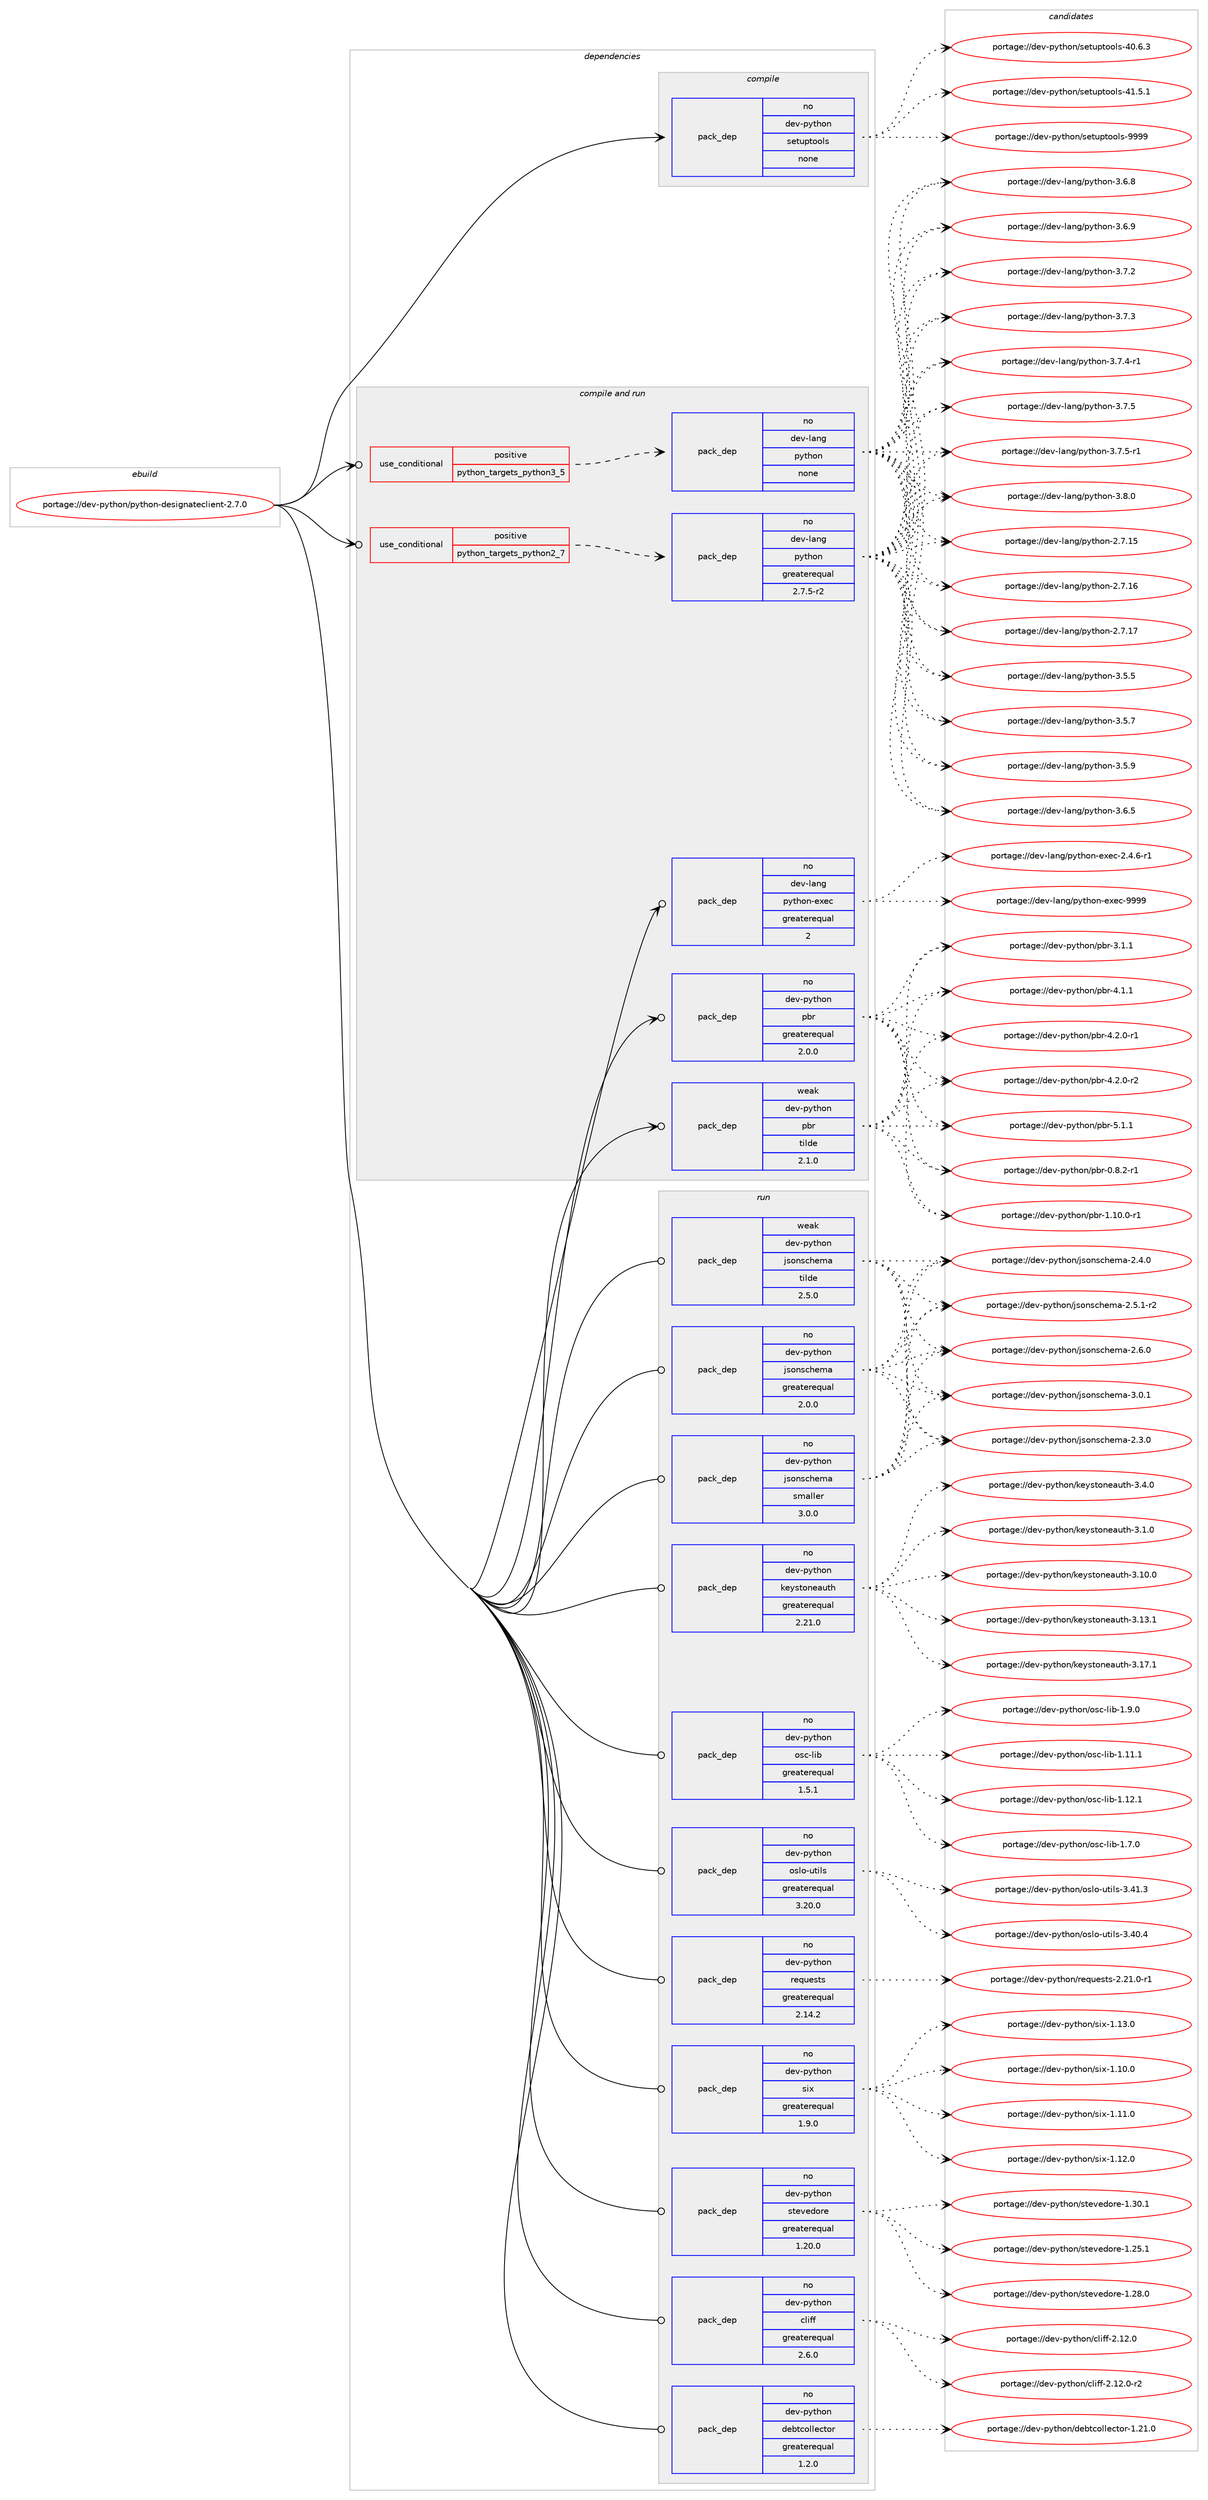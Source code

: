 digraph prolog {

# *************
# Graph options
# *************

newrank=true;
concentrate=true;
compound=true;
graph [rankdir=LR,fontname=Helvetica,fontsize=10,ranksep=1.5];#, ranksep=2.5, nodesep=0.2];
edge  [arrowhead=vee];
node  [fontname=Helvetica,fontsize=10];

# **********
# The ebuild
# **********

subgraph cluster_leftcol {
color=gray;
rank=same;
label=<<i>ebuild</i>>;
id [label="portage://dev-python/python-designateclient-2.7.0", color=red, width=4, href="../dev-python/python-designateclient-2.7.0.svg"];
}

# ****************
# The dependencies
# ****************

subgraph cluster_midcol {
color=gray;
label=<<i>dependencies</i>>;
subgraph cluster_compile {
fillcolor="#eeeeee";
style=filled;
label=<<i>compile</i>>;
subgraph pack125603 {
dependency165755 [label=<<TABLE BORDER="0" CELLBORDER="1" CELLSPACING="0" CELLPADDING="4" WIDTH="220"><TR><TD ROWSPAN="6" CELLPADDING="30">pack_dep</TD></TR><TR><TD WIDTH="110">no</TD></TR><TR><TD>dev-python</TD></TR><TR><TD>setuptools</TD></TR><TR><TD>none</TD></TR><TR><TD></TD></TR></TABLE>>, shape=none, color=blue];
}
id:e -> dependency165755:w [weight=20,style="solid",arrowhead="vee"];
}
subgraph cluster_compileandrun {
fillcolor="#eeeeee";
style=filled;
label=<<i>compile and run</i>>;
subgraph cond36758 {
dependency165756 [label=<<TABLE BORDER="0" CELLBORDER="1" CELLSPACING="0" CELLPADDING="4"><TR><TD ROWSPAN="3" CELLPADDING="10">use_conditional</TD></TR><TR><TD>positive</TD></TR><TR><TD>python_targets_python2_7</TD></TR></TABLE>>, shape=none, color=red];
subgraph pack125604 {
dependency165757 [label=<<TABLE BORDER="0" CELLBORDER="1" CELLSPACING="0" CELLPADDING="4" WIDTH="220"><TR><TD ROWSPAN="6" CELLPADDING="30">pack_dep</TD></TR><TR><TD WIDTH="110">no</TD></TR><TR><TD>dev-lang</TD></TR><TR><TD>python</TD></TR><TR><TD>greaterequal</TD></TR><TR><TD>2.7.5-r2</TD></TR></TABLE>>, shape=none, color=blue];
}
dependency165756:e -> dependency165757:w [weight=20,style="dashed",arrowhead="vee"];
}
id:e -> dependency165756:w [weight=20,style="solid",arrowhead="odotvee"];
subgraph cond36759 {
dependency165758 [label=<<TABLE BORDER="0" CELLBORDER="1" CELLSPACING="0" CELLPADDING="4"><TR><TD ROWSPAN="3" CELLPADDING="10">use_conditional</TD></TR><TR><TD>positive</TD></TR><TR><TD>python_targets_python3_5</TD></TR></TABLE>>, shape=none, color=red];
subgraph pack125605 {
dependency165759 [label=<<TABLE BORDER="0" CELLBORDER="1" CELLSPACING="0" CELLPADDING="4" WIDTH="220"><TR><TD ROWSPAN="6" CELLPADDING="30">pack_dep</TD></TR><TR><TD WIDTH="110">no</TD></TR><TR><TD>dev-lang</TD></TR><TR><TD>python</TD></TR><TR><TD>none</TD></TR><TR><TD></TD></TR></TABLE>>, shape=none, color=blue];
}
dependency165758:e -> dependency165759:w [weight=20,style="dashed",arrowhead="vee"];
}
id:e -> dependency165758:w [weight=20,style="solid",arrowhead="odotvee"];
subgraph pack125606 {
dependency165760 [label=<<TABLE BORDER="0" CELLBORDER="1" CELLSPACING="0" CELLPADDING="4" WIDTH="220"><TR><TD ROWSPAN="6" CELLPADDING="30">pack_dep</TD></TR><TR><TD WIDTH="110">no</TD></TR><TR><TD>dev-lang</TD></TR><TR><TD>python-exec</TD></TR><TR><TD>greaterequal</TD></TR><TR><TD>2</TD></TR></TABLE>>, shape=none, color=blue];
}
id:e -> dependency165760:w [weight=20,style="solid",arrowhead="odotvee"];
subgraph pack125607 {
dependency165761 [label=<<TABLE BORDER="0" CELLBORDER="1" CELLSPACING="0" CELLPADDING="4" WIDTH="220"><TR><TD ROWSPAN="6" CELLPADDING="30">pack_dep</TD></TR><TR><TD WIDTH="110">no</TD></TR><TR><TD>dev-python</TD></TR><TR><TD>pbr</TD></TR><TR><TD>greaterequal</TD></TR><TR><TD>2.0.0</TD></TR></TABLE>>, shape=none, color=blue];
}
id:e -> dependency165761:w [weight=20,style="solid",arrowhead="odotvee"];
subgraph pack125608 {
dependency165762 [label=<<TABLE BORDER="0" CELLBORDER="1" CELLSPACING="0" CELLPADDING="4" WIDTH="220"><TR><TD ROWSPAN="6" CELLPADDING="30">pack_dep</TD></TR><TR><TD WIDTH="110">weak</TD></TR><TR><TD>dev-python</TD></TR><TR><TD>pbr</TD></TR><TR><TD>tilde</TD></TR><TR><TD>2.1.0</TD></TR></TABLE>>, shape=none, color=blue];
}
id:e -> dependency165762:w [weight=20,style="solid",arrowhead="odotvee"];
}
subgraph cluster_run {
fillcolor="#eeeeee";
style=filled;
label=<<i>run</i>>;
subgraph pack125609 {
dependency165763 [label=<<TABLE BORDER="0" CELLBORDER="1" CELLSPACING="0" CELLPADDING="4" WIDTH="220"><TR><TD ROWSPAN="6" CELLPADDING="30">pack_dep</TD></TR><TR><TD WIDTH="110">no</TD></TR><TR><TD>dev-python</TD></TR><TR><TD>cliff</TD></TR><TR><TD>greaterequal</TD></TR><TR><TD>2.6.0</TD></TR></TABLE>>, shape=none, color=blue];
}
id:e -> dependency165763:w [weight=20,style="solid",arrowhead="odot"];
subgraph pack125610 {
dependency165764 [label=<<TABLE BORDER="0" CELLBORDER="1" CELLSPACING="0" CELLPADDING="4" WIDTH="220"><TR><TD ROWSPAN="6" CELLPADDING="30">pack_dep</TD></TR><TR><TD WIDTH="110">no</TD></TR><TR><TD>dev-python</TD></TR><TR><TD>debtcollector</TD></TR><TR><TD>greaterequal</TD></TR><TR><TD>1.2.0</TD></TR></TABLE>>, shape=none, color=blue];
}
id:e -> dependency165764:w [weight=20,style="solid",arrowhead="odot"];
subgraph pack125611 {
dependency165765 [label=<<TABLE BORDER="0" CELLBORDER="1" CELLSPACING="0" CELLPADDING="4" WIDTH="220"><TR><TD ROWSPAN="6" CELLPADDING="30">pack_dep</TD></TR><TR><TD WIDTH="110">no</TD></TR><TR><TD>dev-python</TD></TR><TR><TD>jsonschema</TD></TR><TR><TD>greaterequal</TD></TR><TR><TD>2.0.0</TD></TR></TABLE>>, shape=none, color=blue];
}
id:e -> dependency165765:w [weight=20,style="solid",arrowhead="odot"];
subgraph pack125612 {
dependency165766 [label=<<TABLE BORDER="0" CELLBORDER="1" CELLSPACING="0" CELLPADDING="4" WIDTH="220"><TR><TD ROWSPAN="6" CELLPADDING="30">pack_dep</TD></TR><TR><TD WIDTH="110">no</TD></TR><TR><TD>dev-python</TD></TR><TR><TD>jsonschema</TD></TR><TR><TD>smaller</TD></TR><TR><TD>3.0.0</TD></TR></TABLE>>, shape=none, color=blue];
}
id:e -> dependency165766:w [weight=20,style="solid",arrowhead="odot"];
subgraph pack125613 {
dependency165767 [label=<<TABLE BORDER="0" CELLBORDER="1" CELLSPACING="0" CELLPADDING="4" WIDTH="220"><TR><TD ROWSPAN="6" CELLPADDING="30">pack_dep</TD></TR><TR><TD WIDTH="110">no</TD></TR><TR><TD>dev-python</TD></TR><TR><TD>keystoneauth</TD></TR><TR><TD>greaterequal</TD></TR><TR><TD>2.21.0</TD></TR></TABLE>>, shape=none, color=blue];
}
id:e -> dependency165767:w [weight=20,style="solid",arrowhead="odot"];
subgraph pack125614 {
dependency165768 [label=<<TABLE BORDER="0" CELLBORDER="1" CELLSPACING="0" CELLPADDING="4" WIDTH="220"><TR><TD ROWSPAN="6" CELLPADDING="30">pack_dep</TD></TR><TR><TD WIDTH="110">no</TD></TR><TR><TD>dev-python</TD></TR><TR><TD>osc-lib</TD></TR><TR><TD>greaterequal</TD></TR><TR><TD>1.5.1</TD></TR></TABLE>>, shape=none, color=blue];
}
id:e -> dependency165768:w [weight=20,style="solid",arrowhead="odot"];
subgraph pack125615 {
dependency165769 [label=<<TABLE BORDER="0" CELLBORDER="1" CELLSPACING="0" CELLPADDING="4" WIDTH="220"><TR><TD ROWSPAN="6" CELLPADDING="30">pack_dep</TD></TR><TR><TD WIDTH="110">no</TD></TR><TR><TD>dev-python</TD></TR><TR><TD>oslo-utils</TD></TR><TR><TD>greaterequal</TD></TR><TR><TD>3.20.0</TD></TR></TABLE>>, shape=none, color=blue];
}
id:e -> dependency165769:w [weight=20,style="solid",arrowhead="odot"];
subgraph pack125616 {
dependency165770 [label=<<TABLE BORDER="0" CELLBORDER="1" CELLSPACING="0" CELLPADDING="4" WIDTH="220"><TR><TD ROWSPAN="6" CELLPADDING="30">pack_dep</TD></TR><TR><TD WIDTH="110">no</TD></TR><TR><TD>dev-python</TD></TR><TR><TD>requests</TD></TR><TR><TD>greaterequal</TD></TR><TR><TD>2.14.2</TD></TR></TABLE>>, shape=none, color=blue];
}
id:e -> dependency165770:w [weight=20,style="solid",arrowhead="odot"];
subgraph pack125617 {
dependency165771 [label=<<TABLE BORDER="0" CELLBORDER="1" CELLSPACING="0" CELLPADDING="4" WIDTH="220"><TR><TD ROWSPAN="6" CELLPADDING="30">pack_dep</TD></TR><TR><TD WIDTH="110">no</TD></TR><TR><TD>dev-python</TD></TR><TR><TD>six</TD></TR><TR><TD>greaterequal</TD></TR><TR><TD>1.9.0</TD></TR></TABLE>>, shape=none, color=blue];
}
id:e -> dependency165771:w [weight=20,style="solid",arrowhead="odot"];
subgraph pack125618 {
dependency165772 [label=<<TABLE BORDER="0" CELLBORDER="1" CELLSPACING="0" CELLPADDING="4" WIDTH="220"><TR><TD ROWSPAN="6" CELLPADDING="30">pack_dep</TD></TR><TR><TD WIDTH="110">no</TD></TR><TR><TD>dev-python</TD></TR><TR><TD>stevedore</TD></TR><TR><TD>greaterequal</TD></TR><TR><TD>1.20.0</TD></TR></TABLE>>, shape=none, color=blue];
}
id:e -> dependency165772:w [weight=20,style="solid",arrowhead="odot"];
subgraph pack125619 {
dependency165773 [label=<<TABLE BORDER="0" CELLBORDER="1" CELLSPACING="0" CELLPADDING="4" WIDTH="220"><TR><TD ROWSPAN="6" CELLPADDING="30">pack_dep</TD></TR><TR><TD WIDTH="110">weak</TD></TR><TR><TD>dev-python</TD></TR><TR><TD>jsonschema</TD></TR><TR><TD>tilde</TD></TR><TR><TD>2.5.0</TD></TR></TABLE>>, shape=none, color=blue];
}
id:e -> dependency165773:w [weight=20,style="solid",arrowhead="odot"];
}
}

# **************
# The candidates
# **************

subgraph cluster_choices {
rank=same;
color=gray;
label=<<i>candidates</i>>;

subgraph choice125603 {
color=black;
nodesep=1;
choiceportage100101118451121211161041111104711510111611711211611111110811545524846544651 [label="portage://dev-python/setuptools-40.6.3", color=red, width=4,href="../dev-python/setuptools-40.6.3.svg"];
choiceportage100101118451121211161041111104711510111611711211611111110811545524946534649 [label="portage://dev-python/setuptools-41.5.1", color=red, width=4,href="../dev-python/setuptools-41.5.1.svg"];
choiceportage10010111845112121116104111110471151011161171121161111111081154557575757 [label="portage://dev-python/setuptools-9999", color=red, width=4,href="../dev-python/setuptools-9999.svg"];
dependency165755:e -> choiceportage100101118451121211161041111104711510111611711211611111110811545524846544651:w [style=dotted,weight="100"];
dependency165755:e -> choiceportage100101118451121211161041111104711510111611711211611111110811545524946534649:w [style=dotted,weight="100"];
dependency165755:e -> choiceportage10010111845112121116104111110471151011161171121161111111081154557575757:w [style=dotted,weight="100"];
}
subgraph choice125604 {
color=black;
nodesep=1;
choiceportage10010111845108971101034711212111610411111045504655464953 [label="portage://dev-lang/python-2.7.15", color=red, width=4,href="../dev-lang/python-2.7.15.svg"];
choiceportage10010111845108971101034711212111610411111045504655464954 [label="portage://dev-lang/python-2.7.16", color=red, width=4,href="../dev-lang/python-2.7.16.svg"];
choiceportage10010111845108971101034711212111610411111045504655464955 [label="portage://dev-lang/python-2.7.17", color=red, width=4,href="../dev-lang/python-2.7.17.svg"];
choiceportage100101118451089711010347112121116104111110455146534653 [label="portage://dev-lang/python-3.5.5", color=red, width=4,href="../dev-lang/python-3.5.5.svg"];
choiceportage100101118451089711010347112121116104111110455146534655 [label="portage://dev-lang/python-3.5.7", color=red, width=4,href="../dev-lang/python-3.5.7.svg"];
choiceportage100101118451089711010347112121116104111110455146534657 [label="portage://dev-lang/python-3.5.9", color=red, width=4,href="../dev-lang/python-3.5.9.svg"];
choiceportage100101118451089711010347112121116104111110455146544653 [label="portage://dev-lang/python-3.6.5", color=red, width=4,href="../dev-lang/python-3.6.5.svg"];
choiceportage100101118451089711010347112121116104111110455146544656 [label="portage://dev-lang/python-3.6.8", color=red, width=4,href="../dev-lang/python-3.6.8.svg"];
choiceportage100101118451089711010347112121116104111110455146544657 [label="portage://dev-lang/python-3.6.9", color=red, width=4,href="../dev-lang/python-3.6.9.svg"];
choiceportage100101118451089711010347112121116104111110455146554650 [label="portage://dev-lang/python-3.7.2", color=red, width=4,href="../dev-lang/python-3.7.2.svg"];
choiceportage100101118451089711010347112121116104111110455146554651 [label="portage://dev-lang/python-3.7.3", color=red, width=4,href="../dev-lang/python-3.7.3.svg"];
choiceportage1001011184510897110103471121211161041111104551465546524511449 [label="portage://dev-lang/python-3.7.4-r1", color=red, width=4,href="../dev-lang/python-3.7.4-r1.svg"];
choiceportage100101118451089711010347112121116104111110455146554653 [label="portage://dev-lang/python-3.7.5", color=red, width=4,href="../dev-lang/python-3.7.5.svg"];
choiceportage1001011184510897110103471121211161041111104551465546534511449 [label="portage://dev-lang/python-3.7.5-r1", color=red, width=4,href="../dev-lang/python-3.7.5-r1.svg"];
choiceportage100101118451089711010347112121116104111110455146564648 [label="portage://dev-lang/python-3.8.0", color=red, width=4,href="../dev-lang/python-3.8.0.svg"];
dependency165757:e -> choiceportage10010111845108971101034711212111610411111045504655464953:w [style=dotted,weight="100"];
dependency165757:e -> choiceportage10010111845108971101034711212111610411111045504655464954:w [style=dotted,weight="100"];
dependency165757:e -> choiceportage10010111845108971101034711212111610411111045504655464955:w [style=dotted,weight="100"];
dependency165757:e -> choiceportage100101118451089711010347112121116104111110455146534653:w [style=dotted,weight="100"];
dependency165757:e -> choiceportage100101118451089711010347112121116104111110455146534655:w [style=dotted,weight="100"];
dependency165757:e -> choiceportage100101118451089711010347112121116104111110455146534657:w [style=dotted,weight="100"];
dependency165757:e -> choiceportage100101118451089711010347112121116104111110455146544653:w [style=dotted,weight="100"];
dependency165757:e -> choiceportage100101118451089711010347112121116104111110455146544656:w [style=dotted,weight="100"];
dependency165757:e -> choiceportage100101118451089711010347112121116104111110455146544657:w [style=dotted,weight="100"];
dependency165757:e -> choiceportage100101118451089711010347112121116104111110455146554650:w [style=dotted,weight="100"];
dependency165757:e -> choiceportage100101118451089711010347112121116104111110455146554651:w [style=dotted,weight="100"];
dependency165757:e -> choiceportage1001011184510897110103471121211161041111104551465546524511449:w [style=dotted,weight="100"];
dependency165757:e -> choiceportage100101118451089711010347112121116104111110455146554653:w [style=dotted,weight="100"];
dependency165757:e -> choiceportage1001011184510897110103471121211161041111104551465546534511449:w [style=dotted,weight="100"];
dependency165757:e -> choiceportage100101118451089711010347112121116104111110455146564648:w [style=dotted,weight="100"];
}
subgraph choice125605 {
color=black;
nodesep=1;
choiceportage10010111845108971101034711212111610411111045504655464953 [label="portage://dev-lang/python-2.7.15", color=red, width=4,href="../dev-lang/python-2.7.15.svg"];
choiceportage10010111845108971101034711212111610411111045504655464954 [label="portage://dev-lang/python-2.7.16", color=red, width=4,href="../dev-lang/python-2.7.16.svg"];
choiceportage10010111845108971101034711212111610411111045504655464955 [label="portage://dev-lang/python-2.7.17", color=red, width=4,href="../dev-lang/python-2.7.17.svg"];
choiceportage100101118451089711010347112121116104111110455146534653 [label="portage://dev-lang/python-3.5.5", color=red, width=4,href="../dev-lang/python-3.5.5.svg"];
choiceportage100101118451089711010347112121116104111110455146534655 [label="portage://dev-lang/python-3.5.7", color=red, width=4,href="../dev-lang/python-3.5.7.svg"];
choiceportage100101118451089711010347112121116104111110455146534657 [label="portage://dev-lang/python-3.5.9", color=red, width=4,href="../dev-lang/python-3.5.9.svg"];
choiceportage100101118451089711010347112121116104111110455146544653 [label="portage://dev-lang/python-3.6.5", color=red, width=4,href="../dev-lang/python-3.6.5.svg"];
choiceportage100101118451089711010347112121116104111110455146544656 [label="portage://dev-lang/python-3.6.8", color=red, width=4,href="../dev-lang/python-3.6.8.svg"];
choiceportage100101118451089711010347112121116104111110455146544657 [label="portage://dev-lang/python-3.6.9", color=red, width=4,href="../dev-lang/python-3.6.9.svg"];
choiceportage100101118451089711010347112121116104111110455146554650 [label="portage://dev-lang/python-3.7.2", color=red, width=4,href="../dev-lang/python-3.7.2.svg"];
choiceportage100101118451089711010347112121116104111110455146554651 [label="portage://dev-lang/python-3.7.3", color=red, width=4,href="../dev-lang/python-3.7.3.svg"];
choiceportage1001011184510897110103471121211161041111104551465546524511449 [label="portage://dev-lang/python-3.7.4-r1", color=red, width=4,href="../dev-lang/python-3.7.4-r1.svg"];
choiceportage100101118451089711010347112121116104111110455146554653 [label="portage://dev-lang/python-3.7.5", color=red, width=4,href="../dev-lang/python-3.7.5.svg"];
choiceportage1001011184510897110103471121211161041111104551465546534511449 [label="portage://dev-lang/python-3.7.5-r1", color=red, width=4,href="../dev-lang/python-3.7.5-r1.svg"];
choiceportage100101118451089711010347112121116104111110455146564648 [label="portage://dev-lang/python-3.8.0", color=red, width=4,href="../dev-lang/python-3.8.0.svg"];
dependency165759:e -> choiceportage10010111845108971101034711212111610411111045504655464953:w [style=dotted,weight="100"];
dependency165759:e -> choiceportage10010111845108971101034711212111610411111045504655464954:w [style=dotted,weight="100"];
dependency165759:e -> choiceportage10010111845108971101034711212111610411111045504655464955:w [style=dotted,weight="100"];
dependency165759:e -> choiceportage100101118451089711010347112121116104111110455146534653:w [style=dotted,weight="100"];
dependency165759:e -> choiceportage100101118451089711010347112121116104111110455146534655:w [style=dotted,weight="100"];
dependency165759:e -> choiceportage100101118451089711010347112121116104111110455146534657:w [style=dotted,weight="100"];
dependency165759:e -> choiceportage100101118451089711010347112121116104111110455146544653:w [style=dotted,weight="100"];
dependency165759:e -> choiceportage100101118451089711010347112121116104111110455146544656:w [style=dotted,weight="100"];
dependency165759:e -> choiceportage100101118451089711010347112121116104111110455146544657:w [style=dotted,weight="100"];
dependency165759:e -> choiceportage100101118451089711010347112121116104111110455146554650:w [style=dotted,weight="100"];
dependency165759:e -> choiceportage100101118451089711010347112121116104111110455146554651:w [style=dotted,weight="100"];
dependency165759:e -> choiceportage1001011184510897110103471121211161041111104551465546524511449:w [style=dotted,weight="100"];
dependency165759:e -> choiceportage100101118451089711010347112121116104111110455146554653:w [style=dotted,weight="100"];
dependency165759:e -> choiceportage1001011184510897110103471121211161041111104551465546534511449:w [style=dotted,weight="100"];
dependency165759:e -> choiceportage100101118451089711010347112121116104111110455146564648:w [style=dotted,weight="100"];
}
subgraph choice125606 {
color=black;
nodesep=1;
choiceportage10010111845108971101034711212111610411111045101120101994550465246544511449 [label="portage://dev-lang/python-exec-2.4.6-r1", color=red, width=4,href="../dev-lang/python-exec-2.4.6-r1.svg"];
choiceportage10010111845108971101034711212111610411111045101120101994557575757 [label="portage://dev-lang/python-exec-9999", color=red, width=4,href="../dev-lang/python-exec-9999.svg"];
dependency165760:e -> choiceportage10010111845108971101034711212111610411111045101120101994550465246544511449:w [style=dotted,weight="100"];
dependency165760:e -> choiceportage10010111845108971101034711212111610411111045101120101994557575757:w [style=dotted,weight="100"];
}
subgraph choice125607 {
color=black;
nodesep=1;
choiceportage1001011184511212111610411111047112981144548465646504511449 [label="portage://dev-python/pbr-0.8.2-r1", color=red, width=4,href="../dev-python/pbr-0.8.2-r1.svg"];
choiceportage100101118451121211161041111104711298114454946494846484511449 [label="portage://dev-python/pbr-1.10.0-r1", color=red, width=4,href="../dev-python/pbr-1.10.0-r1.svg"];
choiceportage100101118451121211161041111104711298114455146494649 [label="portage://dev-python/pbr-3.1.1", color=red, width=4,href="../dev-python/pbr-3.1.1.svg"];
choiceportage100101118451121211161041111104711298114455246494649 [label="portage://dev-python/pbr-4.1.1", color=red, width=4,href="../dev-python/pbr-4.1.1.svg"];
choiceportage1001011184511212111610411111047112981144552465046484511449 [label="portage://dev-python/pbr-4.2.0-r1", color=red, width=4,href="../dev-python/pbr-4.2.0-r1.svg"];
choiceportage1001011184511212111610411111047112981144552465046484511450 [label="portage://dev-python/pbr-4.2.0-r2", color=red, width=4,href="../dev-python/pbr-4.2.0-r2.svg"];
choiceportage100101118451121211161041111104711298114455346494649 [label="portage://dev-python/pbr-5.1.1", color=red, width=4,href="../dev-python/pbr-5.1.1.svg"];
dependency165761:e -> choiceportage1001011184511212111610411111047112981144548465646504511449:w [style=dotted,weight="100"];
dependency165761:e -> choiceportage100101118451121211161041111104711298114454946494846484511449:w [style=dotted,weight="100"];
dependency165761:e -> choiceportage100101118451121211161041111104711298114455146494649:w [style=dotted,weight="100"];
dependency165761:e -> choiceportage100101118451121211161041111104711298114455246494649:w [style=dotted,weight="100"];
dependency165761:e -> choiceportage1001011184511212111610411111047112981144552465046484511449:w [style=dotted,weight="100"];
dependency165761:e -> choiceportage1001011184511212111610411111047112981144552465046484511450:w [style=dotted,weight="100"];
dependency165761:e -> choiceportage100101118451121211161041111104711298114455346494649:w [style=dotted,weight="100"];
}
subgraph choice125608 {
color=black;
nodesep=1;
choiceportage1001011184511212111610411111047112981144548465646504511449 [label="portage://dev-python/pbr-0.8.2-r1", color=red, width=4,href="../dev-python/pbr-0.8.2-r1.svg"];
choiceportage100101118451121211161041111104711298114454946494846484511449 [label="portage://dev-python/pbr-1.10.0-r1", color=red, width=4,href="../dev-python/pbr-1.10.0-r1.svg"];
choiceportage100101118451121211161041111104711298114455146494649 [label="portage://dev-python/pbr-3.1.1", color=red, width=4,href="../dev-python/pbr-3.1.1.svg"];
choiceportage100101118451121211161041111104711298114455246494649 [label="portage://dev-python/pbr-4.1.1", color=red, width=4,href="../dev-python/pbr-4.1.1.svg"];
choiceportage1001011184511212111610411111047112981144552465046484511449 [label="portage://dev-python/pbr-4.2.0-r1", color=red, width=4,href="../dev-python/pbr-4.2.0-r1.svg"];
choiceportage1001011184511212111610411111047112981144552465046484511450 [label="portage://dev-python/pbr-4.2.0-r2", color=red, width=4,href="../dev-python/pbr-4.2.0-r2.svg"];
choiceportage100101118451121211161041111104711298114455346494649 [label="portage://dev-python/pbr-5.1.1", color=red, width=4,href="../dev-python/pbr-5.1.1.svg"];
dependency165762:e -> choiceportage1001011184511212111610411111047112981144548465646504511449:w [style=dotted,weight="100"];
dependency165762:e -> choiceportage100101118451121211161041111104711298114454946494846484511449:w [style=dotted,weight="100"];
dependency165762:e -> choiceportage100101118451121211161041111104711298114455146494649:w [style=dotted,weight="100"];
dependency165762:e -> choiceportage100101118451121211161041111104711298114455246494649:w [style=dotted,weight="100"];
dependency165762:e -> choiceportage1001011184511212111610411111047112981144552465046484511449:w [style=dotted,weight="100"];
dependency165762:e -> choiceportage1001011184511212111610411111047112981144552465046484511450:w [style=dotted,weight="100"];
dependency165762:e -> choiceportage100101118451121211161041111104711298114455346494649:w [style=dotted,weight="100"];
}
subgraph choice125609 {
color=black;
nodesep=1;
choiceportage10010111845112121116104111110479910810510210245504649504648 [label="portage://dev-python/cliff-2.12.0", color=red, width=4,href="../dev-python/cliff-2.12.0.svg"];
choiceportage100101118451121211161041111104799108105102102455046495046484511450 [label="portage://dev-python/cliff-2.12.0-r2", color=red, width=4,href="../dev-python/cliff-2.12.0-r2.svg"];
dependency165763:e -> choiceportage10010111845112121116104111110479910810510210245504649504648:w [style=dotted,weight="100"];
dependency165763:e -> choiceportage100101118451121211161041111104799108105102102455046495046484511450:w [style=dotted,weight="100"];
}
subgraph choice125610 {
color=black;
nodesep=1;
choiceportage100101118451121211161041111104710010198116991111081081019911611111445494650494648 [label="portage://dev-python/debtcollector-1.21.0", color=red, width=4,href="../dev-python/debtcollector-1.21.0.svg"];
dependency165764:e -> choiceportage100101118451121211161041111104710010198116991111081081019911611111445494650494648:w [style=dotted,weight="100"];
}
subgraph choice125611 {
color=black;
nodesep=1;
choiceportage10010111845112121116104111110471061151111101159910410110997455046514648 [label="portage://dev-python/jsonschema-2.3.0", color=red, width=4,href="../dev-python/jsonschema-2.3.0.svg"];
choiceportage10010111845112121116104111110471061151111101159910410110997455046524648 [label="portage://dev-python/jsonschema-2.4.0", color=red, width=4,href="../dev-python/jsonschema-2.4.0.svg"];
choiceportage100101118451121211161041111104710611511111011599104101109974550465346494511450 [label="portage://dev-python/jsonschema-2.5.1-r2", color=red, width=4,href="../dev-python/jsonschema-2.5.1-r2.svg"];
choiceportage10010111845112121116104111110471061151111101159910410110997455046544648 [label="portage://dev-python/jsonschema-2.6.0", color=red, width=4,href="../dev-python/jsonschema-2.6.0.svg"];
choiceportage10010111845112121116104111110471061151111101159910410110997455146484649 [label="portage://dev-python/jsonschema-3.0.1", color=red, width=4,href="../dev-python/jsonschema-3.0.1.svg"];
dependency165765:e -> choiceportage10010111845112121116104111110471061151111101159910410110997455046514648:w [style=dotted,weight="100"];
dependency165765:e -> choiceportage10010111845112121116104111110471061151111101159910410110997455046524648:w [style=dotted,weight="100"];
dependency165765:e -> choiceportage100101118451121211161041111104710611511111011599104101109974550465346494511450:w [style=dotted,weight="100"];
dependency165765:e -> choiceportage10010111845112121116104111110471061151111101159910410110997455046544648:w [style=dotted,weight="100"];
dependency165765:e -> choiceportage10010111845112121116104111110471061151111101159910410110997455146484649:w [style=dotted,weight="100"];
}
subgraph choice125612 {
color=black;
nodesep=1;
choiceportage10010111845112121116104111110471061151111101159910410110997455046514648 [label="portage://dev-python/jsonschema-2.3.0", color=red, width=4,href="../dev-python/jsonschema-2.3.0.svg"];
choiceportage10010111845112121116104111110471061151111101159910410110997455046524648 [label="portage://dev-python/jsonschema-2.4.0", color=red, width=4,href="../dev-python/jsonschema-2.4.0.svg"];
choiceportage100101118451121211161041111104710611511111011599104101109974550465346494511450 [label="portage://dev-python/jsonschema-2.5.1-r2", color=red, width=4,href="../dev-python/jsonschema-2.5.1-r2.svg"];
choiceportage10010111845112121116104111110471061151111101159910410110997455046544648 [label="portage://dev-python/jsonschema-2.6.0", color=red, width=4,href="../dev-python/jsonschema-2.6.0.svg"];
choiceportage10010111845112121116104111110471061151111101159910410110997455146484649 [label="portage://dev-python/jsonschema-3.0.1", color=red, width=4,href="../dev-python/jsonschema-3.0.1.svg"];
dependency165766:e -> choiceportage10010111845112121116104111110471061151111101159910410110997455046514648:w [style=dotted,weight="100"];
dependency165766:e -> choiceportage10010111845112121116104111110471061151111101159910410110997455046524648:w [style=dotted,weight="100"];
dependency165766:e -> choiceportage100101118451121211161041111104710611511111011599104101109974550465346494511450:w [style=dotted,weight="100"];
dependency165766:e -> choiceportage10010111845112121116104111110471061151111101159910410110997455046544648:w [style=dotted,weight="100"];
dependency165766:e -> choiceportage10010111845112121116104111110471061151111101159910410110997455146484649:w [style=dotted,weight="100"];
}
subgraph choice125613 {
color=black;
nodesep=1;
choiceportage100101118451121211161041111104710710112111511611111010197117116104455146494648 [label="portage://dev-python/keystoneauth-3.1.0", color=red, width=4,href="../dev-python/keystoneauth-3.1.0.svg"];
choiceportage10010111845112121116104111110471071011211151161111101019711711610445514649484648 [label="portage://dev-python/keystoneauth-3.10.0", color=red, width=4,href="../dev-python/keystoneauth-3.10.0.svg"];
choiceportage10010111845112121116104111110471071011211151161111101019711711610445514649514649 [label="portage://dev-python/keystoneauth-3.13.1", color=red, width=4,href="../dev-python/keystoneauth-3.13.1.svg"];
choiceportage10010111845112121116104111110471071011211151161111101019711711610445514649554649 [label="portage://dev-python/keystoneauth-3.17.1", color=red, width=4,href="../dev-python/keystoneauth-3.17.1.svg"];
choiceportage100101118451121211161041111104710710112111511611111010197117116104455146524648 [label="portage://dev-python/keystoneauth-3.4.0", color=red, width=4,href="../dev-python/keystoneauth-3.4.0.svg"];
dependency165767:e -> choiceportage100101118451121211161041111104710710112111511611111010197117116104455146494648:w [style=dotted,weight="100"];
dependency165767:e -> choiceportage10010111845112121116104111110471071011211151161111101019711711610445514649484648:w [style=dotted,weight="100"];
dependency165767:e -> choiceportage10010111845112121116104111110471071011211151161111101019711711610445514649514649:w [style=dotted,weight="100"];
dependency165767:e -> choiceportage10010111845112121116104111110471071011211151161111101019711711610445514649554649:w [style=dotted,weight="100"];
dependency165767:e -> choiceportage100101118451121211161041111104710710112111511611111010197117116104455146524648:w [style=dotted,weight="100"];
}
subgraph choice125614 {
color=black;
nodesep=1;
choiceportage100101118451121211161041111104711111599451081059845494649494649 [label="portage://dev-python/osc-lib-1.11.1", color=red, width=4,href="../dev-python/osc-lib-1.11.1.svg"];
choiceportage100101118451121211161041111104711111599451081059845494649504649 [label="portage://dev-python/osc-lib-1.12.1", color=red, width=4,href="../dev-python/osc-lib-1.12.1.svg"];
choiceportage1001011184511212111610411111047111115994510810598454946554648 [label="portage://dev-python/osc-lib-1.7.0", color=red, width=4,href="../dev-python/osc-lib-1.7.0.svg"];
choiceportage1001011184511212111610411111047111115994510810598454946574648 [label="portage://dev-python/osc-lib-1.9.0", color=red, width=4,href="../dev-python/osc-lib-1.9.0.svg"];
dependency165768:e -> choiceportage100101118451121211161041111104711111599451081059845494649494649:w [style=dotted,weight="100"];
dependency165768:e -> choiceportage100101118451121211161041111104711111599451081059845494649504649:w [style=dotted,weight="100"];
dependency165768:e -> choiceportage1001011184511212111610411111047111115994510810598454946554648:w [style=dotted,weight="100"];
dependency165768:e -> choiceportage1001011184511212111610411111047111115994510810598454946574648:w [style=dotted,weight="100"];
}
subgraph choice125615 {
color=black;
nodesep=1;
choiceportage10010111845112121116104111110471111151081114511711610510811545514652484652 [label="portage://dev-python/oslo-utils-3.40.4", color=red, width=4,href="../dev-python/oslo-utils-3.40.4.svg"];
choiceportage10010111845112121116104111110471111151081114511711610510811545514652494651 [label="portage://dev-python/oslo-utils-3.41.3", color=red, width=4,href="../dev-python/oslo-utils-3.41.3.svg"];
dependency165769:e -> choiceportage10010111845112121116104111110471111151081114511711610510811545514652484652:w [style=dotted,weight="100"];
dependency165769:e -> choiceportage10010111845112121116104111110471111151081114511711610510811545514652494651:w [style=dotted,weight="100"];
}
subgraph choice125616 {
color=black;
nodesep=1;
choiceportage1001011184511212111610411111047114101113117101115116115455046504946484511449 [label="portage://dev-python/requests-2.21.0-r1", color=red, width=4,href="../dev-python/requests-2.21.0-r1.svg"];
dependency165770:e -> choiceportage1001011184511212111610411111047114101113117101115116115455046504946484511449:w [style=dotted,weight="100"];
}
subgraph choice125617 {
color=black;
nodesep=1;
choiceportage100101118451121211161041111104711510512045494649484648 [label="portage://dev-python/six-1.10.0", color=red, width=4,href="../dev-python/six-1.10.0.svg"];
choiceportage100101118451121211161041111104711510512045494649494648 [label="portage://dev-python/six-1.11.0", color=red, width=4,href="../dev-python/six-1.11.0.svg"];
choiceportage100101118451121211161041111104711510512045494649504648 [label="portage://dev-python/six-1.12.0", color=red, width=4,href="../dev-python/six-1.12.0.svg"];
choiceportage100101118451121211161041111104711510512045494649514648 [label="portage://dev-python/six-1.13.0", color=red, width=4,href="../dev-python/six-1.13.0.svg"];
dependency165771:e -> choiceportage100101118451121211161041111104711510512045494649484648:w [style=dotted,weight="100"];
dependency165771:e -> choiceportage100101118451121211161041111104711510512045494649494648:w [style=dotted,weight="100"];
dependency165771:e -> choiceportage100101118451121211161041111104711510512045494649504648:w [style=dotted,weight="100"];
dependency165771:e -> choiceportage100101118451121211161041111104711510512045494649514648:w [style=dotted,weight="100"];
}
subgraph choice125618 {
color=black;
nodesep=1;
choiceportage100101118451121211161041111104711511610111810110011111410145494650534649 [label="portage://dev-python/stevedore-1.25.1", color=red, width=4,href="../dev-python/stevedore-1.25.1.svg"];
choiceportage100101118451121211161041111104711511610111810110011111410145494650564648 [label="portage://dev-python/stevedore-1.28.0", color=red, width=4,href="../dev-python/stevedore-1.28.0.svg"];
choiceportage100101118451121211161041111104711511610111810110011111410145494651484649 [label="portage://dev-python/stevedore-1.30.1", color=red, width=4,href="../dev-python/stevedore-1.30.1.svg"];
dependency165772:e -> choiceportage100101118451121211161041111104711511610111810110011111410145494650534649:w [style=dotted,weight="100"];
dependency165772:e -> choiceportage100101118451121211161041111104711511610111810110011111410145494650564648:w [style=dotted,weight="100"];
dependency165772:e -> choiceportage100101118451121211161041111104711511610111810110011111410145494651484649:w [style=dotted,weight="100"];
}
subgraph choice125619 {
color=black;
nodesep=1;
choiceportage10010111845112121116104111110471061151111101159910410110997455046514648 [label="portage://dev-python/jsonschema-2.3.0", color=red, width=4,href="../dev-python/jsonschema-2.3.0.svg"];
choiceportage10010111845112121116104111110471061151111101159910410110997455046524648 [label="portage://dev-python/jsonschema-2.4.0", color=red, width=4,href="../dev-python/jsonschema-2.4.0.svg"];
choiceportage100101118451121211161041111104710611511111011599104101109974550465346494511450 [label="portage://dev-python/jsonschema-2.5.1-r2", color=red, width=4,href="../dev-python/jsonschema-2.5.1-r2.svg"];
choiceportage10010111845112121116104111110471061151111101159910410110997455046544648 [label="portage://dev-python/jsonschema-2.6.0", color=red, width=4,href="../dev-python/jsonschema-2.6.0.svg"];
choiceportage10010111845112121116104111110471061151111101159910410110997455146484649 [label="portage://dev-python/jsonschema-3.0.1", color=red, width=4,href="../dev-python/jsonschema-3.0.1.svg"];
dependency165773:e -> choiceportage10010111845112121116104111110471061151111101159910410110997455046514648:w [style=dotted,weight="100"];
dependency165773:e -> choiceportage10010111845112121116104111110471061151111101159910410110997455046524648:w [style=dotted,weight="100"];
dependency165773:e -> choiceportage100101118451121211161041111104710611511111011599104101109974550465346494511450:w [style=dotted,weight="100"];
dependency165773:e -> choiceportage10010111845112121116104111110471061151111101159910410110997455046544648:w [style=dotted,weight="100"];
dependency165773:e -> choiceportage10010111845112121116104111110471061151111101159910410110997455146484649:w [style=dotted,weight="100"];
}
}

}
